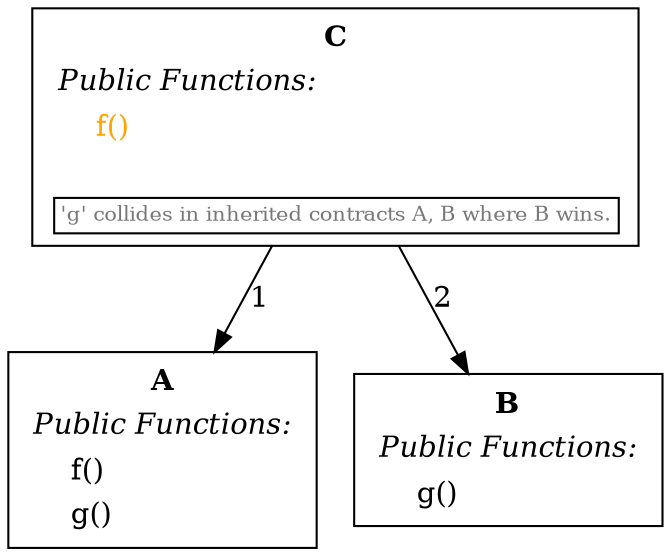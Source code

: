 digraph "" {
A[shape="box"label=< <TABLE border="0"><TR><TD align="center"><B>A</B></TD></TR><TR><TD align="left"><I>Public Functions:</I></TD></TR><TR><TD align="left">    f()</TD></TR><TR><TD align="left">    g()</TD></TR></TABLE> >];
B[shape="box"label=< <TABLE border="0"><TR><TD align="center"><B>B</B></TD></TR><TR><TD align="left"><I>Public Functions:</I></TD></TR><TR><TD align="left">    g()</TD></TR></TABLE> >];
C -> A [ label="1" ];
C -> B [ label="2" ];
C[shape="box"label=< <TABLE border="0"><TR><TD align="center"><B>C</B></TD></TR><TR><TD align="left"><I>Public Functions:</I></TD></TR><TR><TD align="left"><font color="#FFA500">    f()</font></TD></TR><TR><TD><BR/></TD></TR><TR><TD align="left" border="1"><font color="#777777" point-size="10">'g' collides in inherited contracts A, B where B wins.</font></TD></TR></TABLE> >];
}